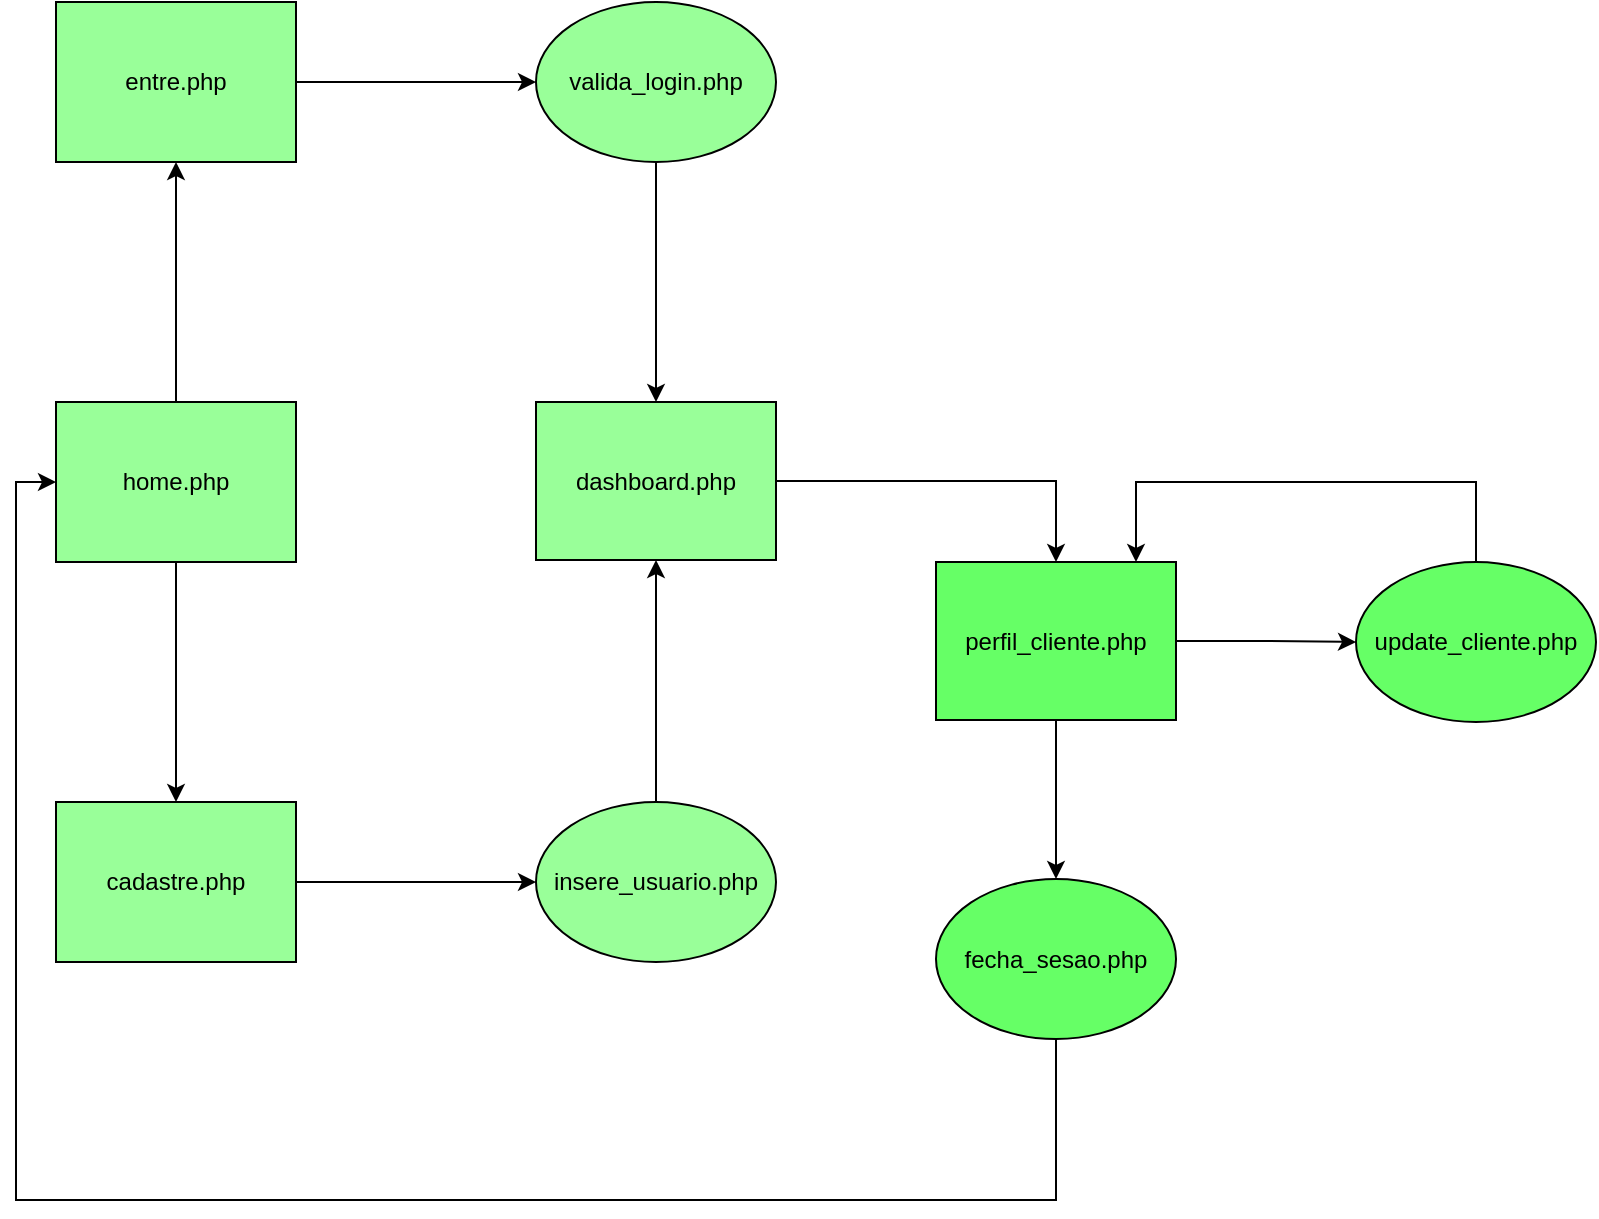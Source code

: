 <mxfile version="21.2.1" type="device" pages="3">
  <diagram name="Cliente" id="-fLTgROmnotpqfPD7KrV">
    <mxGraphModel dx="1036" dy="623" grid="1" gridSize="10" guides="1" tooltips="1" connect="1" arrows="1" fold="1" page="1" pageScale="1" pageWidth="827" pageHeight="1169" math="0" shadow="0">
      <root>
        <mxCell id="0" />
        <mxCell id="1" parent="0" />
        <mxCell id="nJGko37JBxsJlrp_rgi--4" style="edgeStyle=orthogonalEdgeStyle;rounded=0;orthogonalLoop=1;jettySize=auto;html=1;exitX=0.5;exitY=1;exitDx=0;exitDy=0;entryX=0.5;entryY=0;entryDx=0;entryDy=0;" parent="1" source="nJGko37JBxsJlrp_rgi--1" target="nJGko37JBxsJlrp_rgi--5" edge="1">
          <mxGeometry relative="1" as="geometry">
            <mxPoint x="90" y="370" as="targetPoint" />
          </mxGeometry>
        </mxCell>
        <mxCell id="nJGko37JBxsJlrp_rgi--14" style="edgeStyle=orthogonalEdgeStyle;rounded=0;orthogonalLoop=1;jettySize=auto;html=1;exitX=0.5;exitY=0;exitDx=0;exitDy=0;entryX=0.5;entryY=1;entryDx=0;entryDy=0;" parent="1" source="nJGko37JBxsJlrp_rgi--1" target="nJGko37JBxsJlrp_rgi--6" edge="1">
          <mxGeometry relative="1" as="geometry" />
        </mxCell>
        <mxCell id="nJGko37JBxsJlrp_rgi--1" value="home.php" style="rounded=0;whiteSpace=wrap;html=1;fillColor=#99FF99;" parent="1" vertex="1">
          <mxGeometry x="30" y="200" width="120" height="80" as="geometry" />
        </mxCell>
        <mxCell id="nJGko37JBxsJlrp_rgi--10" value="" style="edgeStyle=orthogonalEdgeStyle;rounded=0;orthogonalLoop=1;jettySize=auto;html=1;" parent="1" source="nJGko37JBxsJlrp_rgi--5" target="nJGko37JBxsJlrp_rgi--9" edge="1">
          <mxGeometry relative="1" as="geometry" />
        </mxCell>
        <mxCell id="nJGko37JBxsJlrp_rgi--5" value="cadastre.php" style="rounded=0;whiteSpace=wrap;html=1;fillColor=#99FF99;" parent="1" vertex="1">
          <mxGeometry x="30" y="400" width="120" height="80" as="geometry" />
        </mxCell>
        <mxCell id="nJGko37JBxsJlrp_rgi--13" value="" style="edgeStyle=orthogonalEdgeStyle;rounded=0;orthogonalLoop=1;jettySize=auto;html=1;" parent="1" source="nJGko37JBxsJlrp_rgi--6" target="nJGko37JBxsJlrp_rgi--12" edge="1">
          <mxGeometry relative="1" as="geometry" />
        </mxCell>
        <mxCell id="nJGko37JBxsJlrp_rgi--6" value="entre.php" style="rounded=0;whiteSpace=wrap;html=1;fillColor=#99FF99;" parent="1" vertex="1">
          <mxGeometry x="30" width="120" height="80" as="geometry" />
        </mxCell>
        <mxCell id="nJGko37JBxsJlrp_rgi--18" style="edgeStyle=orthogonalEdgeStyle;rounded=0;orthogonalLoop=1;jettySize=auto;html=1;entryX=0.5;entryY=1;entryDx=0;entryDy=0;" parent="1" source="nJGko37JBxsJlrp_rgi--9" target="nJGko37JBxsJlrp_rgi--16" edge="1">
          <mxGeometry relative="1" as="geometry" />
        </mxCell>
        <mxCell id="nJGko37JBxsJlrp_rgi--9" value="insere_usuario.php" style="ellipse;whiteSpace=wrap;html=1;rounded=0;fillColor=#99FF99;" parent="1" vertex="1">
          <mxGeometry x="270" y="400" width="120" height="80" as="geometry" />
        </mxCell>
        <mxCell id="nJGko37JBxsJlrp_rgi--17" value="" style="edgeStyle=orthogonalEdgeStyle;rounded=0;orthogonalLoop=1;jettySize=auto;html=1;" parent="1" source="nJGko37JBxsJlrp_rgi--12" target="nJGko37JBxsJlrp_rgi--16" edge="1">
          <mxGeometry relative="1" as="geometry" />
        </mxCell>
        <mxCell id="nJGko37JBxsJlrp_rgi--12" value="valida_login.php" style="ellipse;whiteSpace=wrap;html=1;rounded=0;fillColor=#99FF99;" parent="1" vertex="1">
          <mxGeometry x="270" width="120" height="80" as="geometry" />
        </mxCell>
        <mxCell id="nJGko37JBxsJlrp_rgi--22" value="" style="edgeStyle=orthogonalEdgeStyle;rounded=0;orthogonalLoop=1;jettySize=auto;html=1;" parent="1" source="nJGko37JBxsJlrp_rgi--16" target="nJGko37JBxsJlrp_rgi--21" edge="1">
          <mxGeometry relative="1" as="geometry" />
        </mxCell>
        <mxCell id="nJGko37JBxsJlrp_rgi--16" value="dashboard.php" style="whiteSpace=wrap;html=1;rounded=0;fillColor=#99FF99;" parent="1" vertex="1">
          <mxGeometry x="270" y="200" width="120" height="79" as="geometry" />
        </mxCell>
        <mxCell id="nJGko37JBxsJlrp_rgi--25" value="" style="edgeStyle=orthogonalEdgeStyle;rounded=0;orthogonalLoop=1;jettySize=auto;html=1;" parent="1" source="nJGko37JBxsJlrp_rgi--21" target="nJGko37JBxsJlrp_rgi--24" edge="1">
          <mxGeometry relative="1" as="geometry" />
        </mxCell>
        <mxCell id="nJGko37JBxsJlrp_rgi--32" style="edgeStyle=orthogonalEdgeStyle;rounded=0;orthogonalLoop=1;jettySize=auto;html=1;exitX=1;exitY=0.5;exitDx=0;exitDy=0;entryX=0;entryY=0.5;entryDx=0;entryDy=0;" parent="1" source="nJGko37JBxsJlrp_rgi--21" target="OBdbuybp2C_v1fgZbtni-1" edge="1">
          <mxGeometry relative="1" as="geometry" />
        </mxCell>
        <mxCell id="nJGko37JBxsJlrp_rgi--21" value="perfil_cliente.php" style="whiteSpace=wrap;html=1;fillColor=#66FF66;rounded=0;" parent="1" vertex="1">
          <mxGeometry x="470" y="280" width="120" height="79" as="geometry" />
        </mxCell>
        <mxCell id="nJGko37JBxsJlrp_rgi--26" style="edgeStyle=orthogonalEdgeStyle;rounded=0;orthogonalLoop=1;jettySize=auto;html=1;entryX=0;entryY=0.5;entryDx=0;entryDy=0;" parent="1" source="nJGko37JBxsJlrp_rgi--24" target="nJGko37JBxsJlrp_rgi--1" edge="1">
          <mxGeometry relative="1" as="geometry">
            <Array as="points">
              <mxPoint x="530" y="599" />
              <mxPoint x="10" y="599" />
              <mxPoint x="10" y="240" />
            </Array>
          </mxGeometry>
        </mxCell>
        <mxCell id="nJGko37JBxsJlrp_rgi--24" value="fecha_sesao.php" style="ellipse;whiteSpace=wrap;html=1;fillColor=#66FF66;rounded=0;" parent="1" vertex="1">
          <mxGeometry x="470" y="438.5" width="120" height="80" as="geometry" />
        </mxCell>
        <mxCell id="nJGko37JBxsJlrp_rgi--35" style="edgeStyle=orthogonalEdgeStyle;rounded=0;orthogonalLoop=1;jettySize=auto;html=1;" parent="1" source="OBdbuybp2C_v1fgZbtni-1" edge="1">
          <mxGeometry relative="1" as="geometry">
            <mxPoint x="570" y="280" as="targetPoint" />
            <Array as="points">
              <mxPoint x="740" y="240" />
              <mxPoint x="570" y="240" />
            </Array>
            <mxPoint x="940" y="278.5" as="sourcePoint" />
          </mxGeometry>
        </mxCell>
        <mxCell id="OBdbuybp2C_v1fgZbtni-1" value="update_cliente.php" style="ellipse;whiteSpace=wrap;html=1;fillColor=#66FF66;rounded=0;" parent="1" vertex="1">
          <mxGeometry x="680" y="280" width="120" height="80" as="geometry" />
        </mxCell>
      </root>
    </mxGraphModel>
  </diagram>
  <diagram id="FP6vAjrer5khvVGKEKZG" name="Estabelecimento">
    <mxGraphModel dx="1235" dy="751" grid="1" gridSize="10" guides="1" tooltips="1" connect="1" arrows="1" fold="1" page="1" pageScale="1" pageWidth="827" pageHeight="1169" math="0" shadow="0">
      <root>
        <mxCell id="0" />
        <mxCell id="1" parent="0" />
        <mxCell id="geep5rM37MOr-OzAUdSe-1" style="edgeStyle=orthogonalEdgeStyle;rounded=0;orthogonalLoop=1;jettySize=auto;html=1;exitX=0.5;exitY=1;exitDx=0;exitDy=0;entryX=0.5;entryY=0;entryDx=0;entryDy=0;fillColor=#FF9999;" parent="1" source="geep5rM37MOr-OzAUdSe-3" target="geep5rM37MOr-OzAUdSe-5" edge="1">
          <mxGeometry relative="1" as="geometry">
            <mxPoint x="90" y="370" as="targetPoint" />
          </mxGeometry>
        </mxCell>
        <mxCell id="geep5rM37MOr-OzAUdSe-2" style="edgeStyle=orthogonalEdgeStyle;rounded=0;orthogonalLoop=1;jettySize=auto;html=1;exitX=0.5;exitY=0;exitDx=0;exitDy=0;entryX=0.5;entryY=1;entryDx=0;entryDy=0;fillColor=#FF9999;" parent="1" source="geep5rM37MOr-OzAUdSe-3" target="geep5rM37MOr-OzAUdSe-7" edge="1">
          <mxGeometry relative="1" as="geometry" />
        </mxCell>
        <mxCell id="geep5rM37MOr-OzAUdSe-3" value="index.php" style="rounded=0;whiteSpace=wrap;html=1;fillColor=#66FF66;" parent="1" vertex="1">
          <mxGeometry x="30" y="200" width="120" height="80" as="geometry" />
        </mxCell>
        <mxCell id="geep5rM37MOr-OzAUdSe-4" value="" style="edgeStyle=orthogonalEdgeStyle;rounded=0;orthogonalLoop=1;jettySize=auto;html=1;fillColor=#FF9999;" parent="1" source="geep5rM37MOr-OzAUdSe-5" target="geep5rM37MOr-OzAUdSe-9" edge="1">
          <mxGeometry relative="1" as="geometry" />
        </mxCell>
        <mxCell id="geep5rM37MOr-OzAUdSe-5" value="cadastre_business&lt;br&gt;.php" style="rounded=0;whiteSpace=wrap;html=1;fillColor=#66FF66;" parent="1" vertex="1">
          <mxGeometry x="30" y="400" width="120" height="80" as="geometry" />
        </mxCell>
        <mxCell id="geep5rM37MOr-OzAUdSe-6" value="" style="edgeStyle=orthogonalEdgeStyle;rounded=0;orthogonalLoop=1;jettySize=auto;html=1;fillColor=#FF9999;" parent="1" source="geep5rM37MOr-OzAUdSe-7" target="geep5rM37MOr-OzAUdSe-11" edge="1">
          <mxGeometry relative="1" as="geometry" />
        </mxCell>
        <mxCell id="geep5rM37MOr-OzAUdSe-7" value="entre_business.php" style="rounded=0;whiteSpace=wrap;html=1;fillColor=#66FF66;" parent="1" vertex="1">
          <mxGeometry x="30" width="120" height="80" as="geometry" />
        </mxCell>
        <mxCell id="geep5rM37MOr-OzAUdSe-8" style="edgeStyle=orthogonalEdgeStyle;rounded=0;orthogonalLoop=1;jettySize=auto;html=1;entryX=0.5;entryY=1;entryDx=0;entryDy=0;fillColor=#FF9999;" parent="1" source="geep5rM37MOr-OzAUdSe-9" target="geep5rM37MOr-OzAUdSe-14" edge="1">
          <mxGeometry relative="1" as="geometry" />
        </mxCell>
        <mxCell id="geep5rM37MOr-OzAUdSe-9" value="insere_estabelecimento.php" style="ellipse;whiteSpace=wrap;html=1;rounded=0;fillColor=#66FF66;" parent="1" vertex="1">
          <mxGeometry x="250" y="400" width="160" height="80" as="geometry" />
        </mxCell>
        <mxCell id="geep5rM37MOr-OzAUdSe-10" value="" style="edgeStyle=orthogonalEdgeStyle;rounded=0;orthogonalLoop=1;jettySize=auto;html=1;fillColor=#FF9999;" parent="1" source="geep5rM37MOr-OzAUdSe-11" target="geep5rM37MOr-OzAUdSe-14" edge="1">
          <mxGeometry relative="1" as="geometry" />
        </mxCell>
        <mxCell id="geep5rM37MOr-OzAUdSe-11" value="valida_login_business&lt;br&gt;.php" style="ellipse;whiteSpace=wrap;html=1;rounded=0;fillColor=#66FF66;" parent="1" vertex="1">
          <mxGeometry x="270" width="120" height="80" as="geometry" />
        </mxCell>
        <mxCell id="geep5rM37MOr-OzAUdSe-13" value="" style="edgeStyle=orthogonalEdgeStyle;rounded=0;orthogonalLoop=1;jettySize=auto;html=1;fillColor=#FF9999;" parent="1" source="geep5rM37MOr-OzAUdSe-14" target="geep5rM37MOr-OzAUdSe-18" edge="1">
          <mxGeometry relative="1" as="geometry" />
        </mxCell>
        <mxCell id="geep5rM37MOr-OzAUdSe-14" value="dashboard_business&lt;br&gt;.php" style="whiteSpace=wrap;html=1;rounded=0;fillColor=#66FF66;" parent="1" vertex="1">
          <mxGeometry x="270" y="200" width="120" height="79" as="geometry" />
        </mxCell>
        <mxCell id="geep5rM37MOr-OzAUdSe-16" value="" style="edgeStyle=orthogonalEdgeStyle;rounded=0;orthogonalLoop=1;jettySize=auto;html=1;fillColor=#FF9999;" parent="1" source="geep5rM37MOr-OzAUdSe-18" target="geep5rM37MOr-OzAUdSe-20" edge="1">
          <mxGeometry relative="1" as="geometry" />
        </mxCell>
        <mxCell id="geep5rM37MOr-OzAUdSe-17" style="edgeStyle=orthogonalEdgeStyle;rounded=0;orthogonalLoop=1;jettySize=auto;html=1;exitX=1;exitY=0.5;exitDx=0;exitDy=0;entryX=0;entryY=0.5;entryDx=0;entryDy=0;fillColor=#FF9999;" parent="1" source="geep5rM37MOr-OzAUdSe-18" target="geep5rM37MOr-OzAUdSe-24" edge="1">
          <mxGeometry relative="1" as="geometry">
            <mxPoint x="800" y="318.5" as="targetPoint" />
          </mxGeometry>
        </mxCell>
        <mxCell id="geep5rM37MOr-OzAUdSe-18" value="perfil_estabelecimento.php" style="whiteSpace=wrap;html=1;fillColor=#FF9999;rounded=0;" parent="1" vertex="1">
          <mxGeometry x="485" y="279.5" width="150" height="79" as="geometry" />
        </mxCell>
        <mxCell id="geep5rM37MOr-OzAUdSe-19" style="edgeStyle=orthogonalEdgeStyle;rounded=0;orthogonalLoop=1;jettySize=auto;html=1;entryX=0;entryY=0.5;entryDx=0;entryDy=0;fillColor=#FF9999;" parent="1" source="geep5rM37MOr-OzAUdSe-20" target="geep5rM37MOr-OzAUdSe-3" edge="1">
          <mxGeometry relative="1" as="geometry">
            <Array as="points">
              <mxPoint x="530" y="599" />
              <mxPoint x="10" y="599" />
              <mxPoint x="10" y="240" />
            </Array>
          </mxGeometry>
        </mxCell>
        <mxCell id="geep5rM37MOr-OzAUdSe-20" value="fecha_sesao_business&lt;br&gt;.php" style="ellipse;whiteSpace=wrap;html=1;fillColor=#FF9999;rounded=0;" parent="1" vertex="1">
          <mxGeometry x="480" y="438.5" width="160" height="80" as="geometry" />
        </mxCell>
        <mxCell id="geep5rM37MOr-OzAUdSe-23" style="edgeStyle=orthogonalEdgeStyle;rounded=0;orthogonalLoop=1;jettySize=auto;html=1;fillColor=#FF9999;" parent="1" source="geep5rM37MOr-OzAUdSe-24" edge="1">
          <mxGeometry relative="1" as="geometry">
            <mxPoint x="570" y="280" as="targetPoint" />
            <Array as="points">
              <mxPoint x="820" y="240" />
              <mxPoint x="570" y="240" />
            </Array>
          </mxGeometry>
        </mxCell>
        <mxCell id="geep5rM37MOr-OzAUdSe-24" value="update_estabelecimento.php" style="ellipse;whiteSpace=wrap;html=1;fillColor=#FF9999;rounded=0;" parent="1" vertex="1">
          <mxGeometry x="740" y="280" width="160" height="80" as="geometry" />
        </mxCell>
      </root>
    </mxGraphModel>
  </diagram>
  <diagram id="Qo4mD2vWI52JUUOGjJ4R" name="Página-3">
    <mxGraphModel dx="1639" dy="901" grid="1" gridSize="10" guides="1" tooltips="1" connect="1" arrows="1" fold="1" page="1" pageScale="1" pageWidth="827" pageHeight="1169" math="0" shadow="0">
      <root>
        <mxCell id="0" />
        <mxCell id="1" parent="0" />
        <mxCell id="KFlKC4GzPG4ifZhas6pN-1" value="Home, tela de boas vindas (home.php)" style="html=1;overflow=block;blockSpacing=1;whiteSpace=wrap;fontSize=16.7;fontColor=#ffffff;spacing=3.8;strokeColor=#5e5e5e;strokeOpacity=100;fillOpacity=100;rounded=1;absoluteArcSize=1;arcSize=9;fillColor=#008a0e;strokeWidth=2.3;lucidId=dF-7yifX7vqK;" vertex="1" parent="1">
          <mxGeometry x="75" y="75" width="150" height="75" as="geometry" />
        </mxCell>
        <mxCell id="KFlKC4GzPG4ifZhas6pN-2" value="" style="html=1;overflow=block;blockSpacing=1;whiteSpace=wrap;shape=rhombus;fontSize=13;spacing=0;strokeColor=#5e5e5e;strokeOpacity=100;rounded=1;absoluteArcSize=1;arcSize=9;strokeWidth=2.3;lucidId=ZU3FQ5xFpRSf;" vertex="1" parent="1">
          <mxGeometry x="135" y="180" width="30" height="30" as="geometry" />
        </mxCell>
        <mxCell id="KFlKC4GzPG4ifZhas6pN-3" value="" style="html=1;jettySize=18;whiteSpace=wrap;fontSize=13;strokeColor=#5E5E5E;strokeWidth=1.5;rounded=1;arcSize=12;edgeStyle=orthogonalEdgeStyle;startArrow=none;endArrow=block;endFill=1;exitX=0.5;exitY=1.015;exitPerimeter=0;entryX=0.5;entryY=0.025;entryPerimeter=0;lucidId=1U3FZPvpA6w~;" edge="1" parent="1" source="KFlKC4GzPG4ifZhas6pN-1" target="KFlKC4GzPG4ifZhas6pN-2">
          <mxGeometry width="100" height="100" relative="1" as="geometry">
            <Array as="points" />
          </mxGeometry>
        </mxCell>
        <mxCell id="KFlKC4GzPG4ifZhas6pN-4" value="" style="html=1;jettySize=18;whiteSpace=wrap;fontSize=13.3;fontColor=#333333;fontStyle=1;strokeColor=#5E5E5E;strokeWidth=1.5;rounded=1;arcSize=12;edgeStyle=orthogonalEdgeStyle;startArrow=none;endArrow=block;endFill=1;exitX=0.5;exitY=0.975;exitPerimeter=0;entryX=0.5;entryY=-0.015;entryPerimeter=0;lucidId=VV3FWItEtYwe;" edge="1" parent="1" source="KFlKC4GzPG4ifZhas6pN-2" target="KFlKC4GzPG4ifZhas6pN-6">
          <mxGeometry width="100" height="100" relative="1" as="geometry">
            <Array as="points" />
          </mxGeometry>
        </mxCell>
        <mxCell id="KFlKC4GzPG4ifZhas6pN-5" value="Cadastro" style="text;html=1;resizable=0;labelBackgroundColor=default;align=center;verticalAlign=middle;fontStyle=1;fontColor=#333333;fontSize=13.3;" vertex="1" parent="KFlKC4GzPG4ifZhas6pN-4">
          <mxGeometry relative="1" as="geometry" />
        </mxCell>
        <mxCell id="KFlKC4GzPG4ifZhas6pN-6" value="Tela de cadastro (cadastre.php)" style="html=1;overflow=block;blockSpacing=1;whiteSpace=wrap;fontSize=16.7;fontColor=#ffffff;spacing=3.8;strokeColor=#5e5e5e;strokeOpacity=100;fillOpacity=100;rounded=1;absoluteArcSize=1;arcSize=9;fillColor=#008a0e;strokeWidth=2.3;lucidId=WV3FDV3Iryac;" vertex="1" parent="1">
          <mxGeometry x="75" y="375" width="150" height="75" as="geometry" />
        </mxCell>
        <mxCell id="KFlKC4GzPG4ifZhas6pN-7" value="" style="html=1;jettySize=18;whiteSpace=wrap;fontSize=13.3;fontColor=#333333;fontStyle=1;strokeColor=#5E5E5E;strokeWidth=1.5;rounded=1;arcSize=12;edgeStyle=orthogonalEdgeStyle;startArrow=none;endArrow=block;endFill=1;exitX=0.975;exitY=0.5;exitPerimeter=0;entryX=-0.007;entryY=0.5;entryPerimeter=0;lucidId=tW3FShfeKgRO;" edge="1" parent="1" source="KFlKC4GzPG4ifZhas6pN-2" target="KFlKC4GzPG4ifZhas6pN-9">
          <mxGeometry width="100" height="100" relative="1" as="geometry">
            <Array as="points" />
          </mxGeometry>
        </mxCell>
        <mxCell id="KFlKC4GzPG4ifZhas6pN-8" value="Login" style="text;html=1;resizable=0;labelBackgroundColor=default;align=center;verticalAlign=middle;fontStyle=1;fontColor=#333333;fontSize=13.3;" vertex="1" parent="KFlKC4GzPG4ifZhas6pN-7">
          <mxGeometry relative="1" as="geometry" />
        </mxCell>
        <mxCell id="KFlKC4GzPG4ifZhas6pN-9" value="Tela de login (entre.php)" style="html=1;overflow=block;blockSpacing=1;whiteSpace=wrap;fontSize=16.7;fontColor=#ffffff;spacing=3.8;strokeColor=#5e5e5e;strokeOpacity=100;fillOpacity=100;rounded=1;absoluteArcSize=1;arcSize=9;fillColor=#008a0e;strokeWidth=2.3;lucidId=vW3FwgYsHCr8;" vertex="1" parent="1">
          <mxGeometry x="405" y="158" width="150" height="75" as="geometry" />
        </mxCell>
        <mxCell id="KFlKC4GzPG4ifZhas6pN-10" value="" style="html=1;jettySize=18;whiteSpace=wrap;fontSize=13;strokeColor=#5E5E5E;strokeWidth=1.5;rounded=1;arcSize=12;edgeStyle=orthogonalEdgeStyle;startArrow=none;endArrow=block;endFill=1;exitX=1.007;exitY=0.5;exitPerimeter=0;entryX=-0.007;entryY=0.5;entryPerimeter=0;lucidId=MZ3F4aHCUvV-;" edge="1" parent="1" source="KFlKC4GzPG4ifZhas6pN-6" target="KFlKC4GzPG4ifZhas6pN-12">
          <mxGeometry width="100" height="100" relative="1" as="geometry">
            <Array as="points" />
          </mxGeometry>
        </mxCell>
        <mxCell id="KFlKC4GzPG4ifZhas6pN-11" value="" style="html=1;jettySize=18;whiteSpace=wrap;fontSize=13;strokeColor=#5E5E5E;strokeWidth=1.5;rounded=1;arcSize=12;edgeStyle=orthogonalEdgeStyle;startArrow=none;endArrow=none;exitX=0.24;exitY=1.015;exitPerimeter=0;lucidId=I13FviMzhs~J;" edge="1" parent="1" source="KFlKC4GzPG4ifZhas6pN-6">
          <mxGeometry width="100" height="100" relative="1" as="geometry">
            <Array as="points" />
            <mxPoint x="111" y="555" as="targetPoint" />
          </mxGeometry>
        </mxCell>
        <mxCell id="KFlKC4GzPG4ifZhas6pN-12" value="Insere no BD insere_usuario.php" style="html=1;overflow=block;blockSpacing=1;whiteSpace=wrap;shape=mxgraph.sysml.sendSigAct;fontSize=16.7;fontColor=#ffffff;spacing=0;strokeColor=#5e5e5e;strokeOpacity=100;fillOpacity=100;rounded=1;absoluteArcSize=1;arcSize=9;fillColor=#008a0e;strokeWidth=2.3;lucidId=r23Fm62SKyUW;" vertex="1" parent="1">
          <mxGeometry x="413" y="390" width="157" height="45" as="geometry" />
        </mxCell>
        <mxCell id="KFlKC4GzPG4ifZhas6pN-13" value="" style="html=1;jettySize=18;whiteSpace=wrap;fontSize=13;strokeColor=#5E5E5E;strokeWidth=1.5;rounded=1;arcSize=12;edgeStyle=orthogonalEdgeStyle;startArrow=none;endArrow=block;endFill=1;exitX=0.495;exitY=-0.025;exitPerimeter=0;entryX=0.5;entryY=1.015;entryPerimeter=0;lucidId=823FIjWaZKMf;" edge="1" parent="1" source="KFlKC4GzPG4ifZhas6pN-12" target="KFlKC4GzPG4ifZhas6pN-9">
          <mxGeometry width="100" height="100" relative="1" as="geometry">
            <Array as="points" />
          </mxGeometry>
        </mxCell>
        <mxCell id="KFlKC4GzPG4ifZhas6pN-14" value="" style="html=1;jettySize=18;whiteSpace=wrap;fontSize=13;strokeColor=#5E5E5E;strokeWidth=1.5;rounded=1;arcSize=12;edgeStyle=orthogonalEdgeStyle;startArrow=none;endArrow=block;endFill=1;exitX=1.007;exitY=0.5;exitPerimeter=0;entryX=-0.008;entryY=0.5;entryPerimeter=0;lucidId=i33F86gXmz8u;" edge="1" parent="1" source="KFlKC4GzPG4ifZhas6pN-9" target="KFlKC4GzPG4ifZhas6pN-15">
          <mxGeometry width="100" height="100" relative="1" as="geometry">
            <Array as="points" />
          </mxGeometry>
        </mxCell>
        <mxCell id="KFlKC4GzPG4ifZhas6pN-15" value="Verifica login" style="html=1;overflow=block;blockSpacing=1;whiteSpace=wrap;shape=mxgraph.sysml.sendSigAct;fontSize=16.7;fontColor=#ffffff;spacing=0;strokeColor=#5e5e5e;strokeOpacity=100;fillOpacity=100;rounded=1;absoluteArcSize=1;arcSize=9;fillColor=#008a0e;strokeWidth=2.3;lucidId=j33F74Tz2Uq9;" vertex="1" parent="1">
          <mxGeometry x="645" y="173" width="135" height="45" as="geometry" />
        </mxCell>
        <mxCell id="KFlKC4GzPG4ifZhas6pN-16" value="" style="html=1;jettySize=18;whiteSpace=wrap;fontSize=13;strokeColor=#5E5E5E;strokeWidth=1.5;rounded=1;arcSize=12;edgeStyle=orthogonalEdgeStyle;startArrow=none;endArrow=block;endFill=1;exitX=0.495;exitY=1.025;exitPerimeter=0;entryX=0.5;entryY=0.025;entryPerimeter=0;lucidId=u33Ft0tYK4D3;" edge="1" parent="1" source="KFlKC4GzPG4ifZhas6pN-15" target="KFlKC4GzPG4ifZhas6pN-17">
          <mxGeometry width="100" height="100" relative="1" as="geometry">
            <Array as="points" />
          </mxGeometry>
        </mxCell>
        <mxCell id="KFlKC4GzPG4ifZhas6pN-17" value="" style="html=1;overflow=block;blockSpacing=1;whiteSpace=wrap;shape=rhombus;fontSize=13;spacing=0;strokeColor=#5e5e5e;strokeOpacity=100;rounded=1;absoluteArcSize=1;arcSize=9;strokeWidth=2.3;lucidId=w33F0mX3itzx;" vertex="1" parent="1">
          <mxGeometry x="697" y="300" width="30" height="30" as="geometry" />
        </mxCell>
        <mxCell id="KFlKC4GzPG4ifZhas6pN-18" value="" style="html=1;jettySize=18;whiteSpace=wrap;fontSize=13.3;fontColor=#333333;fontStyle=1;strokeColor=#5E5E5E;strokeWidth=1.5;rounded=1;arcSize=12;edgeStyle=orthogonalEdgeStyle;startArrow=none;endArrow=block;endFill=1;exitX=0.025;exitY=0.5;exitPerimeter=0;entryX=0.5;entryY=1.015;entryPerimeter=0;lucidId=B33Ft_.aMqsH;" edge="1" parent="1" source="KFlKC4GzPG4ifZhas6pN-17" target="KFlKC4GzPG4ifZhas6pN-9">
          <mxGeometry width="100" height="100" relative="1" as="geometry">
            <Array as="points" />
          </mxGeometry>
        </mxCell>
        <mxCell id="KFlKC4GzPG4ifZhas6pN-19" value="Inválido" style="text;html=1;resizable=0;labelBackgroundColor=default;align=center;verticalAlign=middle;fontStyle=1;fontColor=#333333;fontSize=13.3;" vertex="1" parent="KFlKC4GzPG4ifZhas6pN-18">
          <mxGeometry relative="1" as="geometry" />
        </mxCell>
        <mxCell id="KFlKC4GzPG4ifZhas6pN-20" value="" style="html=1;jettySize=18;whiteSpace=wrap;fontSize=13.3;fontColor=#333333;fontStyle=1;strokeColor=#5E5E5E;strokeWidth=1.5;rounded=1;arcSize=12;edgeStyle=orthogonalEdgeStyle;startArrow=none;endArrow=block;endFill=1;exitX=0.5;exitY=0.975;exitPerimeter=0;entryX=0.5;entryY=-0.015;entryPerimeter=0;lucidId=_33Fl2M.WBX4;" edge="1" parent="1" source="KFlKC4GzPG4ifZhas6pN-17" target="KFlKC4GzPG4ifZhas6pN-22">
          <mxGeometry width="100" height="100" relative="1" as="geometry">
            <Array as="points" />
          </mxGeometry>
        </mxCell>
        <mxCell id="KFlKC4GzPG4ifZhas6pN-21" value="Senão" style="text;html=1;resizable=0;labelBackgroundColor=default;align=center;verticalAlign=middle;fontStyle=1;fontColor=#333333;fontSize=13.3;" vertex="1" parent="KFlKC4GzPG4ifZhas6pN-20">
          <mxGeometry relative="1" as="geometry" />
        </mxCell>
        <mxCell id="KFlKC4GzPG4ifZhas6pN-22" value="Tela principal, dashboard" style="html=1;overflow=block;blockSpacing=1;whiteSpace=wrap;fontSize=16.7;fontColor=#ffffff;spacing=3.8;strokeColor=#5e5e5e;strokeOpacity=100;fillOpacity=100;rounded=1;absoluteArcSize=1;arcSize=9;fillColor=#fcce14;strokeWidth=2.3;lucidId=.33FpWABUoZJ;" vertex="1" parent="1">
          <mxGeometry x="638" y="459" width="150" height="75" as="geometry" />
        </mxCell>
        <mxCell id="KFlKC4GzPG4ifZhas6pN-23" value="" style="html=1;jettySize=18;whiteSpace=wrap;fontSize=13;strokeColor=#5E5E5E;strokeWidth=1.5;rounded=1;arcSize=12;edgeStyle=orthogonalEdgeStyle;startArrow=none;endArrow=block;endFill=1;exitX=1.007;exitY=0.5;exitPerimeter=0;entryX=0.025;entryY=0.5;entryPerimeter=0;lucidId=P53Fj8TGxo5m;" edge="1" parent="1" source="KFlKC4GzPG4ifZhas6pN-22" target="KFlKC4GzPG4ifZhas6pN-24">
          <mxGeometry width="100" height="100" relative="1" as="geometry">
            <Array as="points" />
          </mxGeometry>
        </mxCell>
        <mxCell id="KFlKC4GzPG4ifZhas6pN-24" value="" style="html=1;overflow=block;blockSpacing=1;whiteSpace=wrap;shape=rhombus;fontSize=13;spacing=0;strokeColor=#5e5e5e;strokeOpacity=100;rounded=1;absoluteArcSize=1;arcSize=9;strokeWidth=2.3;lucidId=Q53FufiqY4d~;" vertex="1" parent="1">
          <mxGeometry x="855" y="481" width="30" height="30" as="geometry" />
        </mxCell>
        <mxCell id="KFlKC4GzPG4ifZhas6pN-25" value="destroi_sessão" style="html=1;overflow=block;blockSpacing=1;whiteSpace=wrap;shape=mxgraph.sysml.sendSigAct;fontSize=16.7;fontColor=#333333;spacing=0;strokeColor=#5e5e5e;strokeOpacity=100;fillOpacity=100;rounded=1;absoluteArcSize=1;arcSize=9;fillColor=#e81313;strokeWidth=2.3;lucidId=X53FUpbtPeb~;" vertex="1" parent="1">
          <mxGeometry x="1170" y="540" width="135" height="45" as="geometry" />
        </mxCell>
        <mxCell id="KFlKC4GzPG4ifZhas6pN-26" value="" style="html=1;jettySize=18;whiteSpace=wrap;fontSize=13;strokeColor=#5E5E5E;strokeWidth=1.5;rounded=1;arcSize=12;edgeStyle=orthogonalEdgeStyle;startArrow=none;endArrow=block;endFill=1;exitX=0.993;exitY=0.5;exitPerimeter=0;entryX=0.5;entryY=-0.015;entryPerimeter=0;lucidId=n63FmejNspQw;" edge="1" parent="1" source="KFlKC4GzPG4ifZhas6pN-25" target="KFlKC4GzPG4ifZhas6pN-1">
          <mxGeometry width="100" height="100" relative="1" as="geometry">
            <Array as="points" />
          </mxGeometry>
        </mxCell>
        <mxCell id="KFlKC4GzPG4ifZhas6pN-27" value="" style="html=1;jettySize=18;whiteSpace=wrap;fontSize=13.3;fontColor=#333333;fontStyle=1;strokeColor=#5E5E5E;strokeWidth=1.5;rounded=1;arcSize=12;edgeStyle=orthogonalEdgeStyle;startArrow=none;endArrow=block;endFill=1;exitX=0.5;exitY=0.975;exitPerimeter=0;entryX=-0.007;entryY=0.5;entryPerimeter=0;lucidId=O5NGmQ~ky~3F;" edge="1" parent="1" source="KFlKC4GzPG4ifZhas6pN-24" target="KFlKC4GzPG4ifZhas6pN-29">
          <mxGeometry width="100" height="100" relative="1" as="geometry">
            <Array as="points" />
          </mxGeometry>
        </mxCell>
        <mxCell id="KFlKC4GzPG4ifZhas6pN-28" value="Não" style="text;html=1;resizable=0;labelBackgroundColor=default;align=center;verticalAlign=middle;fontStyle=1;fontColor=#333333;fontSize=13.3;" vertex="1" parent="KFlKC4GzPG4ifZhas6pN-27">
          <mxGeometry relative="1" as="geometry" />
        </mxCell>
        <mxCell id="KFlKC4GzPG4ifZhas6pN-29" value="perfil_usuario.php" style="html=1;overflow=block;blockSpacing=1;whiteSpace=wrap;fontSize=16.7;fontColor=#333333;spacing=3.8;strokeColor=#5e5e5e;strokeOpacity=100;fillOpacity=100;rounded=1;absoluteArcSize=1;arcSize=9;fillColor=#e81313;strokeWidth=2.3;lucidId=Q5NGOK7jH-r-;" vertex="1" parent="1">
          <mxGeometry x="915" y="525" width="150" height="75" as="geometry" />
        </mxCell>
        <mxCell id="KFlKC4GzPG4ifZhas6pN-30" value="" style="html=1;jettySize=18;whiteSpace=wrap;fontSize=13;strokeColor=#5E5E5E;strokeWidth=1.5;rounded=1;arcSize=12;edgeStyle=orthogonalEdgeStyle;startArrow=none;endArrow=block;endFill=1;exitX=1.007;exitY=0.5;exitPerimeter=0;entryX=-0.008;entryY=0.5;entryPerimeter=0;lucidId=G6NG2VPzSrkn;" edge="1" parent="1" source="KFlKC4GzPG4ifZhas6pN-29" target="KFlKC4GzPG4ifZhas6pN-25">
          <mxGeometry width="100" height="100" relative="1" as="geometry">
            <Array as="points" />
          </mxGeometry>
        </mxCell>
        <mxCell id="KFlKC4GzPG4ifZhas6pN-31" value="" style="html=1;jettySize=18;whiteSpace=wrap;fontSize=13.3;fontColor=#333333;fontStyle=1;strokeColor=#5E5E5E;strokeWidth=1.5;rounded=1;arcSize=12;edgeStyle=orthogonalEdgeStyle;startArrow=none;endArrow=block;endFill=1;exitX=0.5;exitY=0.025;exitPerimeter=0;entryX=-0.007;entryY=0.5;entryPerimeter=0;lucidId=Q6NGceHR6yUo;" edge="1" parent="1" source="KFlKC4GzPG4ifZhas6pN-24" target="KFlKC4GzPG4ifZhas6pN-33">
          <mxGeometry width="100" height="100" relative="1" as="geometry">
            <Array as="points" />
          </mxGeometry>
        </mxCell>
        <mxCell id="KFlKC4GzPG4ifZhas6pN-32" value="Não" style="text;html=1;resizable=0;labelBackgroundColor=default;align=center;verticalAlign=middle;fontStyle=1;fontColor=#333333;fontSize=13.3;" vertex="1" parent="KFlKC4GzPG4ifZhas6pN-31">
          <mxGeometry relative="1" as="geometry" />
        </mxCell>
        <mxCell id="KFlKC4GzPG4ifZhas6pN-33" value="chat.php" style="html=1;overflow=block;blockSpacing=1;whiteSpace=wrap;fontSize=16.7;fontColor=#333333;spacing=3.8;strokeColor=#5e5e5e;strokeOpacity=100;fillOpacity=100;rounded=1;absoluteArcSize=1;arcSize=9;fillColor=#e81313;strokeWidth=2.3;lucidId=R6NGi4b_3.pd;" vertex="1" parent="1">
          <mxGeometry x="915" y="315" width="150" height="75" as="geometry" />
        </mxCell>
        <mxCell id="KFlKC4GzPG4ifZhas6pN-34" value="" style="html=1;jettySize=18;whiteSpace=wrap;fontSize=13;strokeColor=#5E5E5E;strokeWidth=1.5;rounded=1;arcSize=12;edgeStyle=orthogonalEdgeStyle;startArrow=none;endArrow=block;endFill=1;exitX=0.5;exitY=1.015;exitPerimeter=0;entryX=-0.007;entryY=0.5;entryPerimeter=0;lucidId=l7NGw5f5iJGi;" edge="1" parent="1" source="KFlKC4GzPG4ifZhas6pN-29" target="KFlKC4GzPG4ifZhas6pN-35">
          <mxGeometry width="100" height="100" relative="1" as="geometry">
            <Array as="points" />
          </mxGeometry>
        </mxCell>
        <mxCell id="KFlKC4GzPG4ifZhas6pN-35" value="altera_usuario.php" style="html=1;overflow=block;blockSpacing=1;whiteSpace=wrap;fontSize=16.7;fontColor=#333333;spacing=3.8;strokeColor=#5e5e5e;strokeOpacity=100;fillOpacity=100;rounded=1;absoluteArcSize=1;arcSize=9;fillColor=#e81313;strokeWidth=2.3;lucidId=m7NGa7imTBMc;" vertex="1" parent="1">
          <mxGeometry x="1170" y="660" width="150" height="75" as="geometry" />
        </mxCell>
        <mxCell id="KFlKC4GzPG4ifZhas6pN-36" value="" style="html=1;jettySize=18;whiteSpace=wrap;fontSize=13;strokeColor=#5E5E5E;strokeWidth=1.5;rounded=1;arcSize=12;edgeStyle=orthogonalEdgeStyle;startArrow=none;endArrow=block;endFill=1;exitX=1.007;exitY=0.5;exitPerimeter=0;entryX=-0.006;entryY=0.5;entryPerimeter=0;lucidId=X7NGDbjLz3Tn;" edge="1" parent="1" source="KFlKC4GzPG4ifZhas6pN-35" target="KFlKC4GzPG4ifZhas6pN-37">
          <mxGeometry width="100" height="100" relative="1" as="geometry">
            <Array as="points" />
          </mxGeometry>
        </mxCell>
        <mxCell id="KFlKC4GzPG4ifZhas6pN-37" value="update_usuario.php" style="html=1;overflow=block;blockSpacing=1;whiteSpace=wrap;shape=mxgraph.sysml.sendSigAct;fontSize=16.7;fontColor=#333333;spacing=0;strokeColor=#5e5e5e;strokeOpacity=100;fillOpacity=100;rounded=1;absoluteArcSize=1;arcSize=9;fillColor=#e81313;strokeWidth=2.3;lucidId=Z7NGbH8jASm3;" vertex="1" parent="1">
          <mxGeometry x="1425" y="735" width="195" height="45" as="geometry" />
        </mxCell>
        <mxCell id="KFlKC4GzPG4ifZhas6pN-38" value="" style="html=1;jettySize=18;whiteSpace=wrap;fontSize=13;strokeColor=#5E5E5E;strokeWidth=1.5;rounded=1;arcSize=12;edgeStyle=orthogonalEdgeStyle;startArrow=none;endArrow=block;endFill=1;exitX=0.495;exitY=1.025;exitPerimeter=0;entryX=-0.007;entryY=0.773;entryPerimeter=0;lucidId=i8NGN-RYLG5v;" edge="1" parent="1" source="KFlKC4GzPG4ifZhas6pN-37" target="KFlKC4GzPG4ifZhas6pN-29">
          <mxGeometry width="100" height="100" relative="1" as="geometry">
            <Array as="points" />
          </mxGeometry>
        </mxCell>
      </root>
    </mxGraphModel>
  </diagram>
</mxfile>
